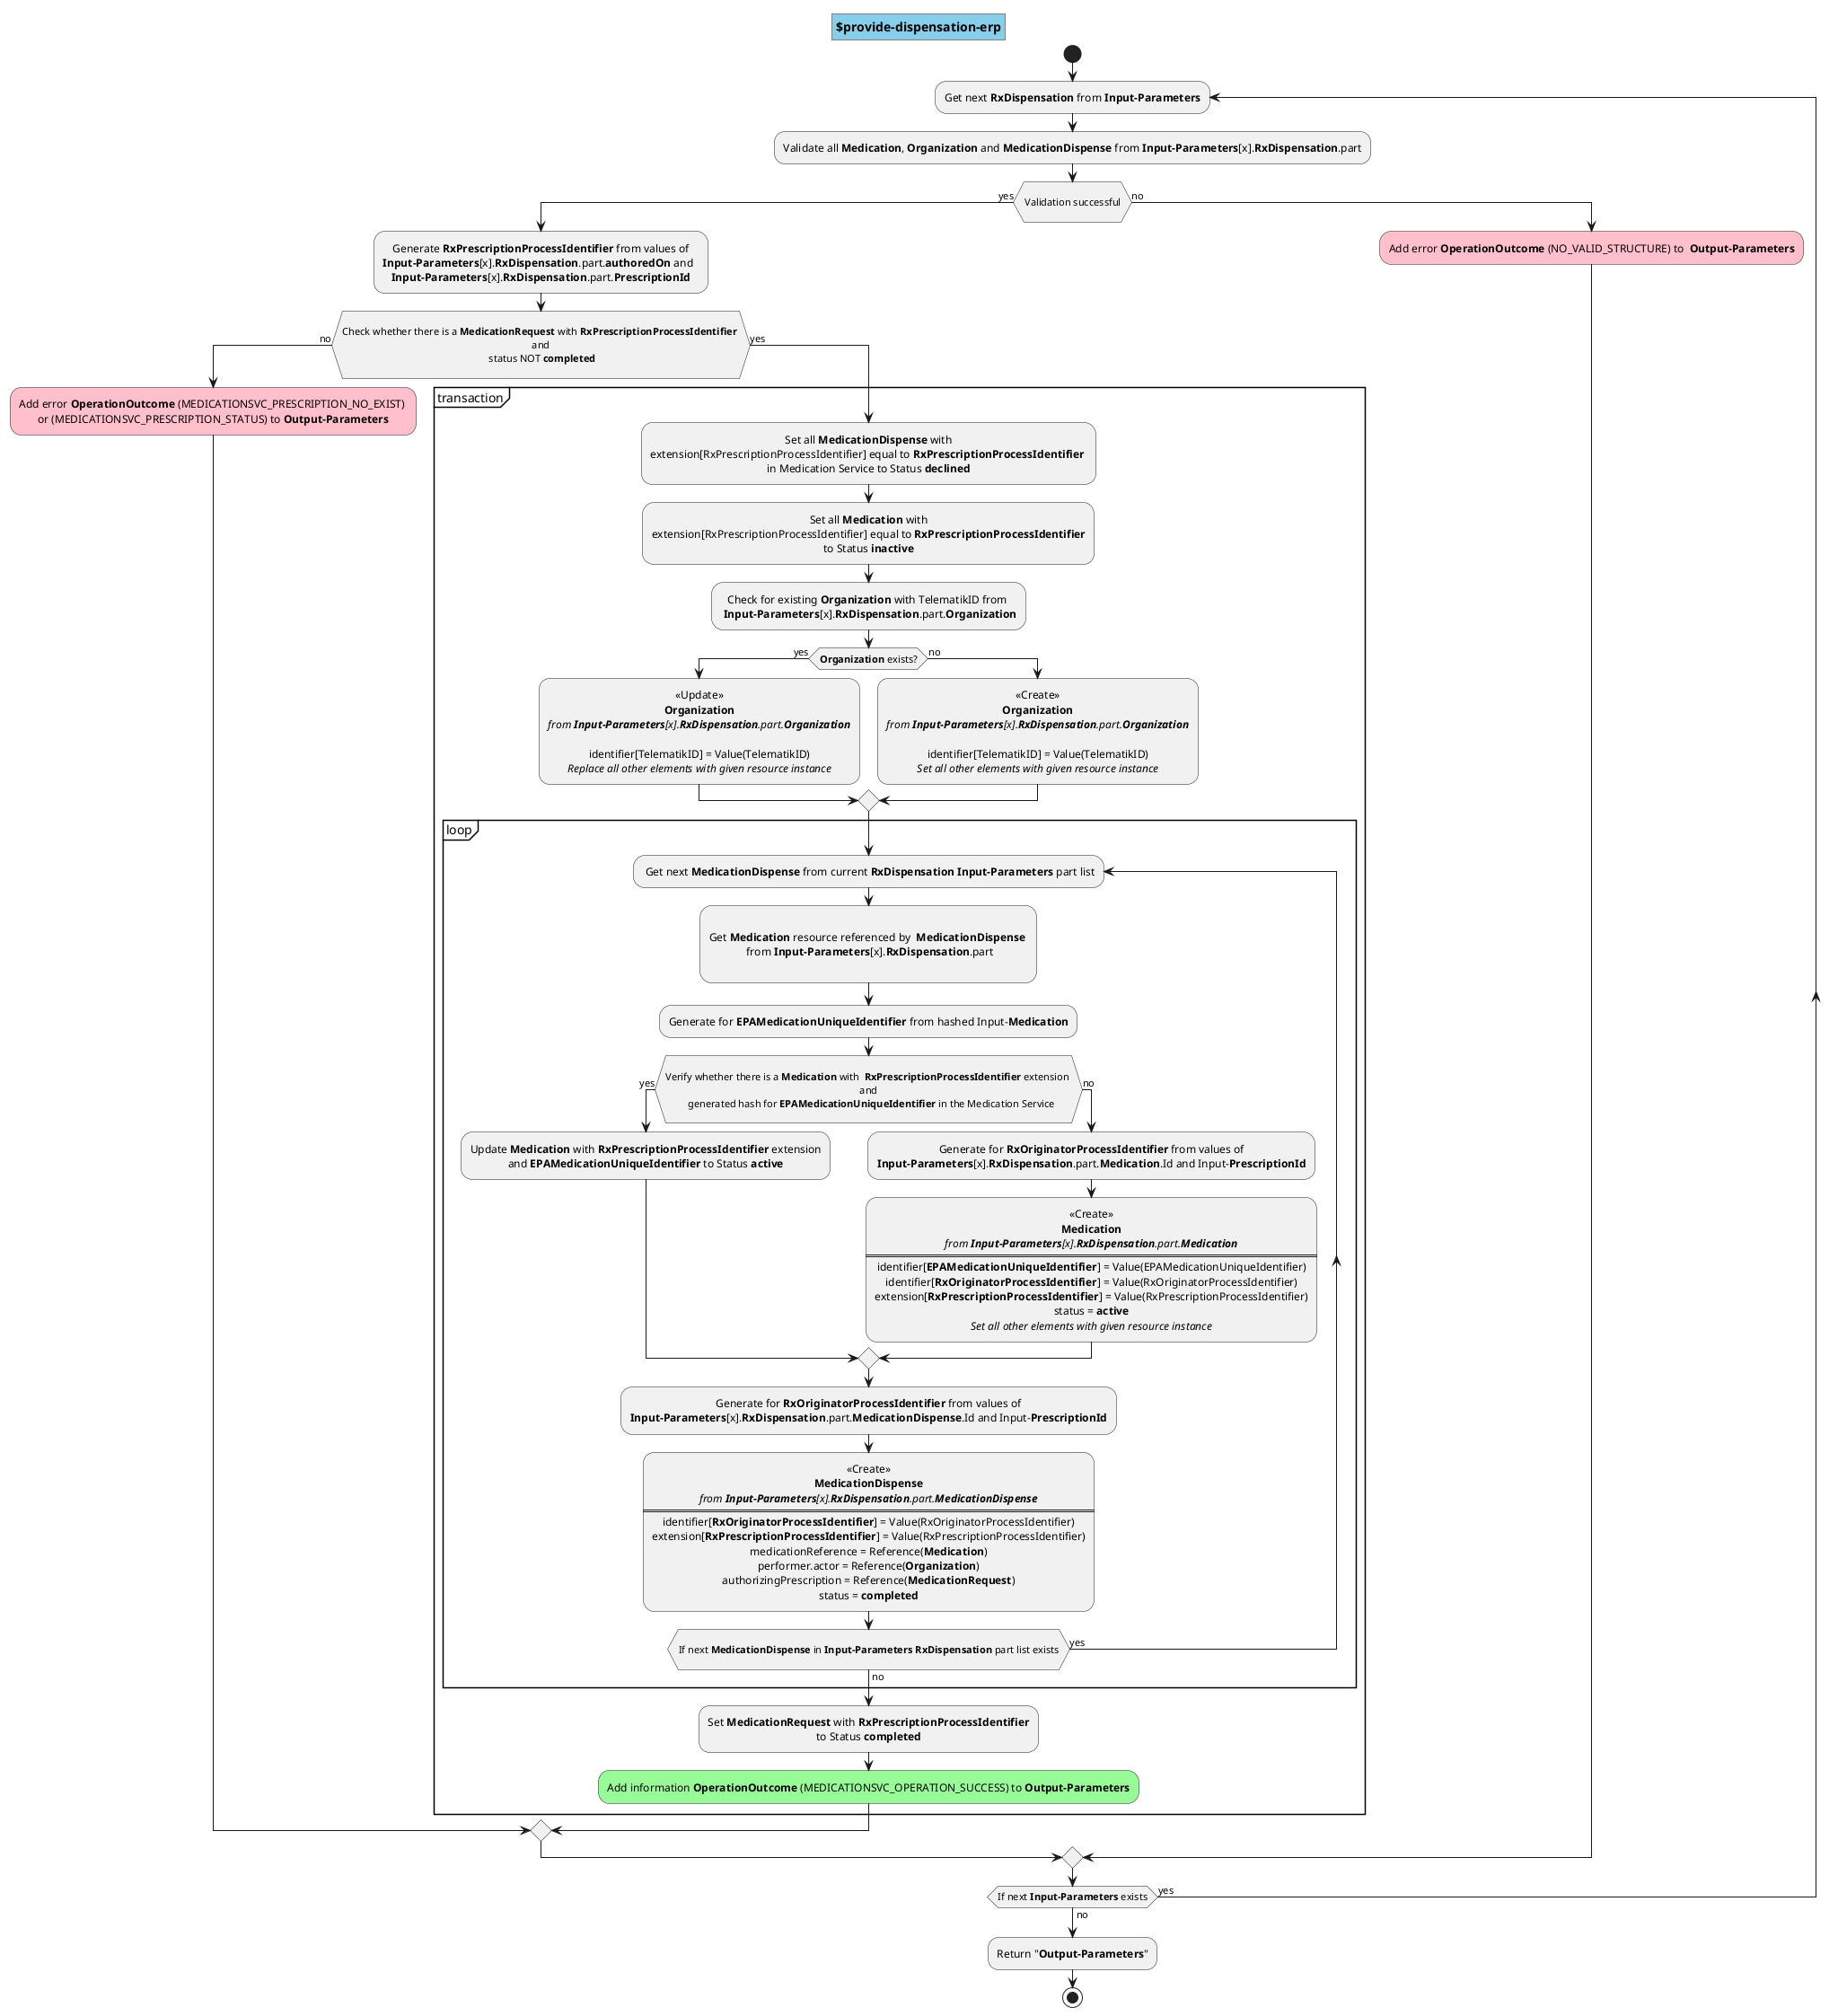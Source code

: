 @startuml operation.provide-dispensation-erp
skinparam defaultTextAlignment center
skinparam title {
  backgroundColor SkyBlue
  borderColor Gray
} 
title $provide-dispensation-erp

start

  repeat:Get next <b>RxDispensation</b> from <b>Input-Parameters</b>;
  
    :Validate all <b>Medication</b>, <b>Organization</b> and <b>MedicationDispense</b> from <b>Input-Parameters</b>[x].<b>RxDispensation</b>.part;

    if (\rValidation successful\r) then (yes)

      :Generate <b>RxPrescriptionProcessIdentifier</b> from values of 
      <b>Input-Parameters</b>[x].<b>RxDispensation</b>.part.<b>authoredOn</b> and  
      <b>Input-Parameters</b>[x].<b>RxDispensation</b>.part.<b>PrescriptionId</b>;

      if (\rCheck whether there is a <b>MedicationRequest</b> with <b>RxPrescriptionProcessIdentifier</b> \n and \n status NOT <b>completed</b>\r) then (no)
        
        #Pink:Add error <b>OperationOutcome</b> (MEDICATIONSVC_PRESCRIPTION_NO_EXIST) \nor (MEDICATIONSVC_PRESCRIPTION_STATUS) to <b>Output-Parameters</b>; 
      
      else (yes)

        partition transaction {
        
          :Set all <b>MedicationDispense</b> with  
          extension[RxPrescriptionProcessIdentifier] equal to <b>RxPrescriptionProcessIdentifier</b> 
          in Medication Service to Status <b>declined</b>;

          :Set all <b>Medication</b> with  
          extension[RxPrescriptionProcessIdentifier] equal to <b>RxPrescriptionProcessIdentifier</b>
          to Status <b>inactive</b>;

          :Check for existing <b>Organization</b> with TelematikID from \n <b>Input-Parameters</b>[x].<b>RxDispensation</b>.part.<b>Organization</b>;

          if (<b>Organization</b> exists?) then (yes)

            :<< Update >> 
            <b>Organization</b>
            <i>from <b>Input-Parameters</b>[x].<b>RxDispensation</b>.part.<b>Organization</b></i>
            
            identifier[TelematikID] = Value(TelematikID)
            <i>Replace all other elements with given resource instance</i>;

          else (no)

            :<< Create >> 
            <b>Organization</b>
            <i>from <b>Input-Parameters</b>[x].<b>RxDispensation</b>.part.<b>Organization</b></i>
           
            identifier[TelematikID] = Value(TelematikID)
            <i>Set all other elements with given resource instance</i>;

          endif

          partition loop {
            
            repeat: Get next <b>MedicationDispense</b> from current <b>RxDispensation</b> <b>Input-Parameters</b> part list;

            :\rGet <b>Medication</b> resource referenced by  <b>MedicationDispense</b> \n from <b>Input-Parameters</b>[x].<b>RxDispensation</b>.part\r;

            :Generate for <b>EPAMedicationUniqueIdentifier</b> from hashed Input-<b>Medication</b>;
            
            If(\rVerify whether there is a <b>Medication</b> with  <b>RxPrescriptionProcessIdentifier</b> extension \nand\n  generated hash for <b>EPAMedicationUniqueIdentifier</b> in the Medication Service\r) then (yes)
              
              :Update <b>Medication</b> with <b>RxPrescriptionProcessIdentifier</b> extension
              and <b>EPAMedicationUniqueIdentifier</b> to Status <b>active</b>;

            else (no)

              :Generate for <b>RxOriginatorProcessIdentifier</b> from values of 
              <b>Input-Parameters</b>[x].<b>RxDispensation</b>.part.<b>Medication</b>.Id and Input-<b>PrescriptionId</b>;

              :<< Create >> 
              <b>Medication</b>
              <i>from <b>Input-Parameters</b>[x].<b>RxDispensation</b>.part.<b>Medication</b></i>
              ====
              identifier[<b>EPAMedicationUniqueIdentifier</b>] = Value(EPAMedicationUniqueIdentifier)
              identifier[<b>RxOriginatorProcessIdentifier</b>] = Value(RxOriginatorProcessIdentifier)
              extension[<b>RxPrescriptionProcessIdentifier</b>] = Value(RxPrescriptionProcessIdentifier)
              status = <b>active</b>
              <i>Set all other elements with given resource instance</i>;

            endif

            :Generate for <b>RxOriginatorProcessIdentifier</b> from values of 
            <b>Input-Parameters</b>[x].<b>RxDispensation</b>.part.<b>MedicationDispense</b>.Id and Input-<b>PrescriptionId</b>;

            :<< Create >>
            <b>MedicationDispense</b>
            <i>from <b>Input-Parameters</b>[x].<b>RxDispensation</b>.part.<b>MedicationDispense</b></i>
            =====
            identifier[<b>RxOriginatorProcessIdentifier</b>] = Value(RxOriginatorProcessIdentifier)
            extension[<b>RxPrescriptionProcessIdentifier</b>] = Value(RxPrescriptionProcessIdentifier)
            medicationReference = Reference(<b>Medication</b>)
            performer.actor = Reference(<b>Organization</b>)
            authorizingPrescription = Reference(<b>MedicationRequest</b>)
            status = <b>completed</b>;

            repeat while (\rIf next <b>MedicationDispense</b> in <b>Input-Parameters</b> <b>RxDispensation</b> part list exists\r) is (yes) not (no)
          }

                
          :Set <b>MedicationRequest</b> with <b>RxPrescriptionProcessIdentifier</b> 
          to Status <b>completed</b>;


          #PaleGreen:Add information <b>OperationOutcome</b> (MEDICATIONSVC_OPERATION_SUCCESS) to <b>Output-Parameters</b>;
     
        }
      endif

    else (no)
      
      #Pink:Add error <b>OperationOutcome</b> (NO_VALID_STRUCTURE) to  <b>Output-Parameters</b>;
    
    endif
  
  repeat while (If next <b>Input-Parameters</b> exists) is (yes) not (no)

:Return "<b>Output-Parameters</b>";
stop    
@enduml